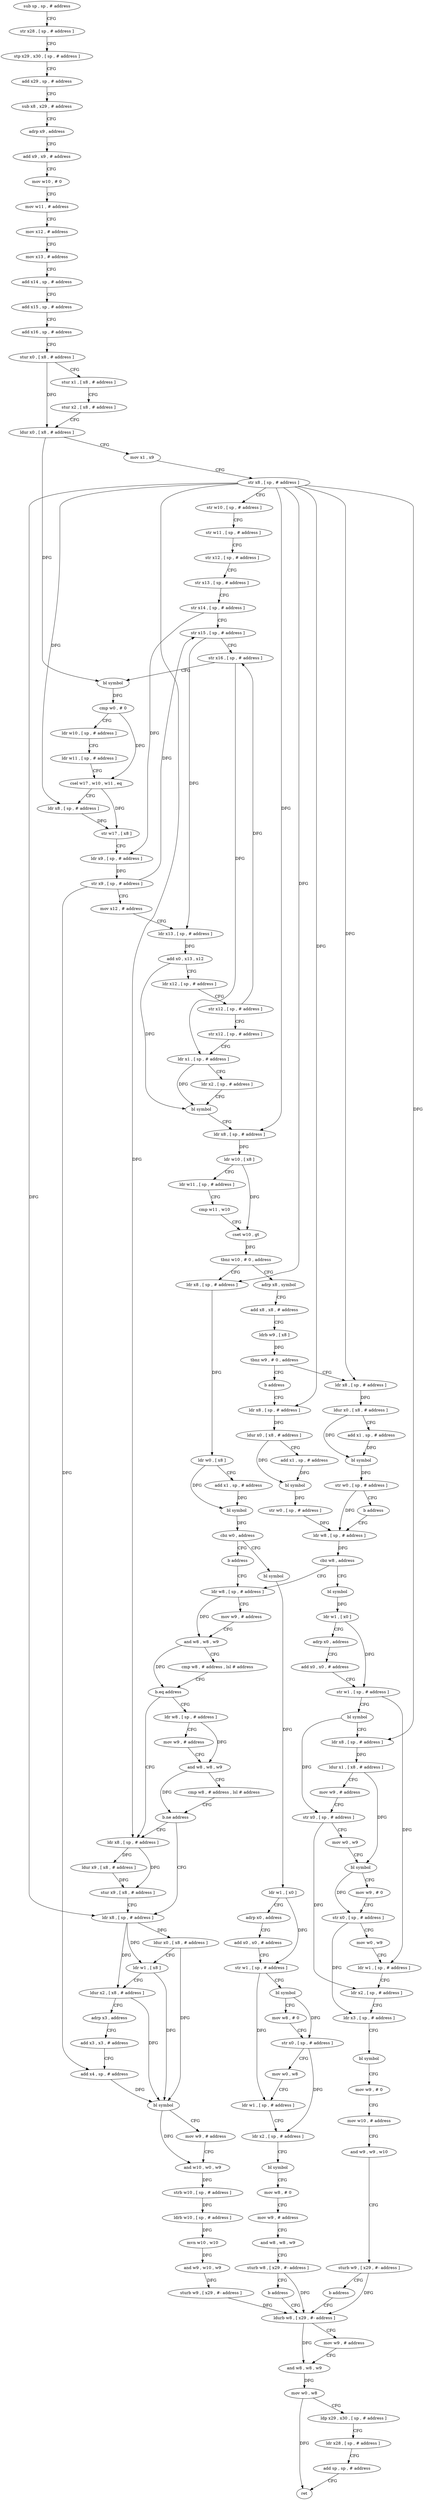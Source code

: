 digraph "func" {
"4206548" [label = "sub sp , sp , # address" ]
"4206552" [label = "str x28 , [ sp , # address ]" ]
"4206556" [label = "stp x29 , x30 , [ sp , # address ]" ]
"4206560" [label = "add x29 , sp , # address" ]
"4206564" [label = "sub x8 , x29 , # address" ]
"4206568" [label = "adrp x9 , address" ]
"4206572" [label = "add x9 , x9 , # address" ]
"4206576" [label = "mov w10 , # 0" ]
"4206580" [label = "mov w11 , # address" ]
"4206584" [label = "mov x12 , # address" ]
"4206588" [label = "mov x13 , # address" ]
"4206592" [label = "add x14 , sp , # address" ]
"4206596" [label = "add x15 , sp , # address" ]
"4206600" [label = "add x16 , sp , # address" ]
"4206604" [label = "stur x0 , [ x8 , # address ]" ]
"4206608" [label = "stur x1 , [ x8 , # address ]" ]
"4206612" [label = "stur x2 , [ x8 , # address ]" ]
"4206616" [label = "ldur x0 , [ x8 , # address ]" ]
"4206620" [label = "mov x1 , x9" ]
"4206624" [label = "str x8 , [ sp , # address ]" ]
"4206628" [label = "str w10 , [ sp , # address ]" ]
"4206632" [label = "str w11 , [ sp , # address ]" ]
"4206636" [label = "str x12 , [ sp , # address ]" ]
"4206640" [label = "str x13 , [ sp , # address ]" ]
"4206644" [label = "str x14 , [ sp , # address ]" ]
"4206648" [label = "str x15 , [ sp , # address ]" ]
"4206652" [label = "str x16 , [ sp , # address ]" ]
"4206656" [label = "bl symbol" ]
"4206660" [label = "cmp w0 , # 0" ]
"4206664" [label = "ldr w10 , [ sp , # address ]" ]
"4206668" [label = "ldr w11 , [ sp , # address ]" ]
"4206672" [label = "csel w17 , w10 , w11 , eq" ]
"4206676" [label = "ldr x8 , [ sp , # address ]" ]
"4206680" [label = "str w17 , [ x8 ]" ]
"4206684" [label = "ldr x9 , [ sp , # address ]" ]
"4206688" [label = "str x9 , [ sp , # address ]" ]
"4206692" [label = "mov x12 , # address" ]
"4206696" [label = "ldr x13 , [ sp , # address ]" ]
"4206700" [label = "add x0 , x13 , x12" ]
"4206704" [label = "ldr x12 , [ sp , # address ]" ]
"4206708" [label = "str x12 , [ sp , # address ]" ]
"4206712" [label = "str x12 , [ sp , # address ]" ]
"4206716" [label = "ldr x1 , [ sp , # address ]" ]
"4206720" [label = "ldr x2 , [ sp , # address ]" ]
"4206724" [label = "bl symbol" ]
"4206728" [label = "ldr x8 , [ sp , # address ]" ]
"4206732" [label = "ldr w10 , [ x8 ]" ]
"4206736" [label = "ldr w11 , [ sp , # address ]" ]
"4206740" [label = "cmp w11 , w10" ]
"4206744" [label = "cset w10 , gt" ]
"4206748" [label = "tbnz w10 , # 0 , address" ]
"4206844" [label = "adrp x8 , symbol" ]
"4206752" [label = "ldr x8 , [ sp , # address ]" ]
"4206848" [label = "add x8 , x8 , # address" ]
"4206852" [label = "ldrb w9 , [ x8 ]" ]
"4206856" [label = "tbnz w9 , # 0 , address" ]
"4206864" [label = "ldr x8 , [ sp , # address ]" ]
"4206860" [label = "b address" ]
"4206756" [label = "ldr w0 , [ x8 ]" ]
"4206760" [label = "add x1 , sp , # address" ]
"4206764" [label = "bl symbol" ]
"4206768" [label = "cbz w0 , address" ]
"4206840" [label = "b address" ]
"4206772" [label = "bl symbol" ]
"4206868" [label = "ldur x0 , [ x8 , # address ]" ]
"4206872" [label = "add x1 , sp , # address" ]
"4206876" [label = "bl symbol" ]
"4206880" [label = "str w0 , [ sp , # address ]" ]
"4206884" [label = "b address" ]
"4206908" [label = "ldr w8 , [ sp , # address ]" ]
"4206888" [label = "ldr x8 , [ sp , # address ]" ]
"4207012" [label = "ldr w8 , [ sp , # address ]" ]
"4206776" [label = "ldr w1 , [ x0 ]" ]
"4206780" [label = "adrp x0 , address" ]
"4206784" [label = "add x0 , x0 , # address" ]
"4206788" [label = "str w1 , [ sp , # address ]" ]
"4206792" [label = "bl symbol" ]
"4206796" [label = "mov w8 , # 0" ]
"4206800" [label = "str x0 , [ sp , # address ]" ]
"4206804" [label = "mov w0 , w8" ]
"4206808" [label = "ldr w1 , [ sp , # address ]" ]
"4206812" [label = "ldr x2 , [ sp , # address ]" ]
"4206816" [label = "bl symbol" ]
"4206820" [label = "mov w8 , # 0" ]
"4206824" [label = "mov w9 , # address" ]
"4206828" [label = "and w8 , w8 , w9" ]
"4206832" [label = "sturb w8 , [ x29 , #- address ]" ]
"4206836" [label = "b address" ]
"4207124" [label = "ldurb w8 , [ x29 , #- address ]" ]
"4206912" [label = "cbz w8 , address" ]
"4206916" [label = "bl symbol" ]
"4206892" [label = "ldur x0 , [ x8 , # address ]" ]
"4206896" [label = "add x1 , sp , # address" ]
"4206900" [label = "bl symbol" ]
"4206904" [label = "str w0 , [ sp , # address ]" ]
"4207016" [label = "mov w9 , # address" ]
"4207020" [label = "and w8 , w8 , w9" ]
"4207024" [label = "cmp w8 , # address , lsl # address" ]
"4207028" [label = "b.eq address" ]
"4207052" [label = "ldr x8 , [ sp , # address ]" ]
"4207032" [label = "ldr w8 , [ sp , # address ]" ]
"4207128" [label = "mov w9 , # address" ]
"4207132" [label = "and w8 , w8 , w9" ]
"4207136" [label = "mov w0 , w8" ]
"4207140" [label = "ldp x29 , x30 , [ sp , # address ]" ]
"4207144" [label = "ldr x28 , [ sp , # address ]" ]
"4207148" [label = "add sp , sp , # address" ]
"4207152" [label = "ret" ]
"4206920" [label = "ldr w1 , [ x0 ]" ]
"4206924" [label = "adrp x0 , address" ]
"4206928" [label = "add x0 , x0 , # address" ]
"4206932" [label = "str w1 , [ sp , # address ]" ]
"4206936" [label = "bl symbol" ]
"4206940" [label = "ldr x8 , [ sp , # address ]" ]
"4206944" [label = "ldur x1 , [ x8 , # address ]" ]
"4206948" [label = "mov w9 , # address" ]
"4206952" [label = "str x0 , [ sp , # address ]" ]
"4206956" [label = "mov w0 , w9" ]
"4206960" [label = "bl symbol" ]
"4206964" [label = "mov w9 , # 0" ]
"4206968" [label = "str x0 , [ sp , # address ]" ]
"4206972" [label = "mov w0 , w9" ]
"4206976" [label = "ldr w1 , [ sp , # address ]" ]
"4206980" [label = "ldr x2 , [ sp , # address ]" ]
"4206984" [label = "ldr x3 , [ sp , # address ]" ]
"4206988" [label = "bl symbol" ]
"4206992" [label = "mov w9 , # 0" ]
"4206996" [label = "mov w10 , # address" ]
"4207000" [label = "and w9 , w9 , w10" ]
"4207004" [label = "sturb w9 , [ x29 , #- address ]" ]
"4207008" [label = "b address" ]
"4207056" [label = "ldur x9 , [ x8 , # address ]" ]
"4207060" [label = "stur x9 , [ x8 , # address ]" ]
"4207064" [label = "ldr x8 , [ sp , # address ]" ]
"4207036" [label = "mov w9 , # address" ]
"4207040" [label = "and w8 , w8 , w9" ]
"4207044" [label = "cmp w8 , # address , lsl # address" ]
"4207048" [label = "b.ne address" ]
"4207068" [label = "ldur x0 , [ x8 , # address ]" ]
"4207072" [label = "ldr w1 , [ x8 ]" ]
"4207076" [label = "ldur x2 , [ x8 , # address ]" ]
"4207080" [label = "adrp x3 , address" ]
"4207084" [label = "add x3 , x3 , # address" ]
"4207088" [label = "add x4 , sp , # address" ]
"4207092" [label = "bl symbol" ]
"4207096" [label = "mov w9 , # address" ]
"4207100" [label = "and w10 , w0 , w9" ]
"4207104" [label = "strb w10 , [ sp , # address ]" ]
"4207108" [label = "ldrb w10 , [ sp , # address ]" ]
"4207112" [label = "mvn w10 , w10" ]
"4207116" [label = "and w9 , w10 , w9" ]
"4207120" [label = "sturb w9 , [ x29 , #- address ]" ]
"4206548" -> "4206552" [ label = "CFG" ]
"4206552" -> "4206556" [ label = "CFG" ]
"4206556" -> "4206560" [ label = "CFG" ]
"4206560" -> "4206564" [ label = "CFG" ]
"4206564" -> "4206568" [ label = "CFG" ]
"4206568" -> "4206572" [ label = "CFG" ]
"4206572" -> "4206576" [ label = "CFG" ]
"4206576" -> "4206580" [ label = "CFG" ]
"4206580" -> "4206584" [ label = "CFG" ]
"4206584" -> "4206588" [ label = "CFG" ]
"4206588" -> "4206592" [ label = "CFG" ]
"4206592" -> "4206596" [ label = "CFG" ]
"4206596" -> "4206600" [ label = "CFG" ]
"4206600" -> "4206604" [ label = "CFG" ]
"4206604" -> "4206608" [ label = "CFG" ]
"4206604" -> "4206616" [ label = "DFG" ]
"4206608" -> "4206612" [ label = "CFG" ]
"4206612" -> "4206616" [ label = "CFG" ]
"4206616" -> "4206620" [ label = "CFG" ]
"4206616" -> "4206656" [ label = "DFG" ]
"4206620" -> "4206624" [ label = "CFG" ]
"4206624" -> "4206628" [ label = "CFG" ]
"4206624" -> "4206676" [ label = "DFG" ]
"4206624" -> "4206728" [ label = "DFG" ]
"4206624" -> "4206752" [ label = "DFG" ]
"4206624" -> "4206864" [ label = "DFG" ]
"4206624" -> "4206888" [ label = "DFG" ]
"4206624" -> "4206940" [ label = "DFG" ]
"4206624" -> "4207052" [ label = "DFG" ]
"4206624" -> "4207064" [ label = "DFG" ]
"4206628" -> "4206632" [ label = "CFG" ]
"4206632" -> "4206636" [ label = "CFG" ]
"4206636" -> "4206640" [ label = "CFG" ]
"4206640" -> "4206644" [ label = "CFG" ]
"4206644" -> "4206648" [ label = "CFG" ]
"4206644" -> "4206684" [ label = "DFG" ]
"4206648" -> "4206652" [ label = "CFG" ]
"4206648" -> "4206696" [ label = "DFG" ]
"4206652" -> "4206656" [ label = "CFG" ]
"4206652" -> "4206716" [ label = "DFG" ]
"4206656" -> "4206660" [ label = "DFG" ]
"4206660" -> "4206664" [ label = "CFG" ]
"4206660" -> "4206672" [ label = "DFG" ]
"4206664" -> "4206668" [ label = "CFG" ]
"4206668" -> "4206672" [ label = "CFG" ]
"4206672" -> "4206676" [ label = "CFG" ]
"4206672" -> "4206680" [ label = "DFG" ]
"4206676" -> "4206680" [ label = "DFG" ]
"4206680" -> "4206684" [ label = "CFG" ]
"4206684" -> "4206688" [ label = "DFG" ]
"4206688" -> "4206692" [ label = "CFG" ]
"4206688" -> "4206648" [ label = "DFG" ]
"4206688" -> "4207088" [ label = "DFG" ]
"4206692" -> "4206696" [ label = "CFG" ]
"4206696" -> "4206700" [ label = "DFG" ]
"4206700" -> "4206704" [ label = "CFG" ]
"4206700" -> "4206724" [ label = "DFG" ]
"4206704" -> "4206708" [ label = "CFG" ]
"4206708" -> "4206712" [ label = "CFG" ]
"4206708" -> "4206652" [ label = "DFG" ]
"4206712" -> "4206716" [ label = "CFG" ]
"4206716" -> "4206720" [ label = "CFG" ]
"4206716" -> "4206724" [ label = "DFG" ]
"4206720" -> "4206724" [ label = "CFG" ]
"4206724" -> "4206728" [ label = "CFG" ]
"4206728" -> "4206732" [ label = "DFG" ]
"4206732" -> "4206736" [ label = "CFG" ]
"4206732" -> "4206744" [ label = "DFG" ]
"4206736" -> "4206740" [ label = "CFG" ]
"4206740" -> "4206744" [ label = "CFG" ]
"4206744" -> "4206748" [ label = "DFG" ]
"4206748" -> "4206844" [ label = "CFG" ]
"4206748" -> "4206752" [ label = "CFG" ]
"4206844" -> "4206848" [ label = "CFG" ]
"4206752" -> "4206756" [ label = "DFG" ]
"4206848" -> "4206852" [ label = "CFG" ]
"4206852" -> "4206856" [ label = "DFG" ]
"4206856" -> "4206864" [ label = "CFG" ]
"4206856" -> "4206860" [ label = "CFG" ]
"4206864" -> "4206868" [ label = "DFG" ]
"4206860" -> "4206888" [ label = "CFG" ]
"4206756" -> "4206760" [ label = "CFG" ]
"4206756" -> "4206764" [ label = "DFG" ]
"4206760" -> "4206764" [ label = "DFG" ]
"4206764" -> "4206768" [ label = "DFG" ]
"4206768" -> "4206840" [ label = "CFG" ]
"4206768" -> "4206772" [ label = "CFG" ]
"4206840" -> "4207012" [ label = "CFG" ]
"4206772" -> "4206776" [ label = "DFG" ]
"4206868" -> "4206872" [ label = "CFG" ]
"4206868" -> "4206876" [ label = "DFG" ]
"4206872" -> "4206876" [ label = "DFG" ]
"4206876" -> "4206880" [ label = "DFG" ]
"4206880" -> "4206884" [ label = "CFG" ]
"4206880" -> "4206908" [ label = "DFG" ]
"4206884" -> "4206908" [ label = "CFG" ]
"4206908" -> "4206912" [ label = "DFG" ]
"4206888" -> "4206892" [ label = "DFG" ]
"4207012" -> "4207016" [ label = "CFG" ]
"4207012" -> "4207020" [ label = "DFG" ]
"4206776" -> "4206780" [ label = "CFG" ]
"4206776" -> "4206788" [ label = "DFG" ]
"4206780" -> "4206784" [ label = "CFG" ]
"4206784" -> "4206788" [ label = "CFG" ]
"4206788" -> "4206792" [ label = "CFG" ]
"4206788" -> "4206808" [ label = "DFG" ]
"4206792" -> "4206796" [ label = "CFG" ]
"4206792" -> "4206800" [ label = "DFG" ]
"4206796" -> "4206800" [ label = "CFG" ]
"4206800" -> "4206804" [ label = "CFG" ]
"4206800" -> "4206812" [ label = "DFG" ]
"4206804" -> "4206808" [ label = "CFG" ]
"4206808" -> "4206812" [ label = "CFG" ]
"4206812" -> "4206816" [ label = "CFG" ]
"4206816" -> "4206820" [ label = "CFG" ]
"4206820" -> "4206824" [ label = "CFG" ]
"4206824" -> "4206828" [ label = "CFG" ]
"4206828" -> "4206832" [ label = "CFG" ]
"4206832" -> "4206836" [ label = "CFG" ]
"4206832" -> "4207124" [ label = "DFG" ]
"4206836" -> "4207124" [ label = "CFG" ]
"4207124" -> "4207128" [ label = "CFG" ]
"4207124" -> "4207132" [ label = "DFG" ]
"4206912" -> "4207012" [ label = "CFG" ]
"4206912" -> "4206916" [ label = "CFG" ]
"4206916" -> "4206920" [ label = "DFG" ]
"4206892" -> "4206896" [ label = "CFG" ]
"4206892" -> "4206900" [ label = "DFG" ]
"4206896" -> "4206900" [ label = "DFG" ]
"4206900" -> "4206904" [ label = "DFG" ]
"4206904" -> "4206908" [ label = "DFG" ]
"4207016" -> "4207020" [ label = "CFG" ]
"4207020" -> "4207024" [ label = "CFG" ]
"4207020" -> "4207028" [ label = "DFG" ]
"4207024" -> "4207028" [ label = "CFG" ]
"4207028" -> "4207052" [ label = "CFG" ]
"4207028" -> "4207032" [ label = "CFG" ]
"4207052" -> "4207056" [ label = "DFG" ]
"4207052" -> "4207060" [ label = "DFG" ]
"4207032" -> "4207036" [ label = "CFG" ]
"4207032" -> "4207040" [ label = "DFG" ]
"4207128" -> "4207132" [ label = "CFG" ]
"4207132" -> "4207136" [ label = "DFG" ]
"4207136" -> "4207140" [ label = "CFG" ]
"4207136" -> "4207152" [ label = "DFG" ]
"4207140" -> "4207144" [ label = "CFG" ]
"4207144" -> "4207148" [ label = "CFG" ]
"4207148" -> "4207152" [ label = "CFG" ]
"4206920" -> "4206924" [ label = "CFG" ]
"4206920" -> "4206932" [ label = "DFG" ]
"4206924" -> "4206928" [ label = "CFG" ]
"4206928" -> "4206932" [ label = "CFG" ]
"4206932" -> "4206936" [ label = "CFG" ]
"4206932" -> "4206976" [ label = "DFG" ]
"4206936" -> "4206940" [ label = "CFG" ]
"4206936" -> "4206952" [ label = "DFG" ]
"4206940" -> "4206944" [ label = "DFG" ]
"4206944" -> "4206948" [ label = "CFG" ]
"4206944" -> "4206960" [ label = "DFG" ]
"4206948" -> "4206952" [ label = "CFG" ]
"4206952" -> "4206956" [ label = "CFG" ]
"4206952" -> "4206980" [ label = "DFG" ]
"4206956" -> "4206960" [ label = "CFG" ]
"4206960" -> "4206964" [ label = "CFG" ]
"4206960" -> "4206968" [ label = "DFG" ]
"4206964" -> "4206968" [ label = "CFG" ]
"4206968" -> "4206972" [ label = "CFG" ]
"4206968" -> "4206984" [ label = "DFG" ]
"4206972" -> "4206976" [ label = "CFG" ]
"4206976" -> "4206980" [ label = "CFG" ]
"4206980" -> "4206984" [ label = "CFG" ]
"4206984" -> "4206988" [ label = "CFG" ]
"4206988" -> "4206992" [ label = "CFG" ]
"4206992" -> "4206996" [ label = "CFG" ]
"4206996" -> "4207000" [ label = "CFG" ]
"4207000" -> "4207004" [ label = "CFG" ]
"4207004" -> "4207008" [ label = "CFG" ]
"4207004" -> "4207124" [ label = "DFG" ]
"4207008" -> "4207124" [ label = "CFG" ]
"4207056" -> "4207060" [ label = "DFG" ]
"4207060" -> "4207064" [ label = "CFG" ]
"4207064" -> "4207068" [ label = "DFG" ]
"4207064" -> "4207072" [ label = "DFG" ]
"4207064" -> "4207076" [ label = "DFG" ]
"4207036" -> "4207040" [ label = "CFG" ]
"4207040" -> "4207044" [ label = "CFG" ]
"4207040" -> "4207048" [ label = "DFG" ]
"4207044" -> "4207048" [ label = "CFG" ]
"4207048" -> "4207064" [ label = "CFG" ]
"4207048" -> "4207052" [ label = "CFG" ]
"4207068" -> "4207072" [ label = "CFG" ]
"4207068" -> "4207092" [ label = "DFG" ]
"4207072" -> "4207076" [ label = "CFG" ]
"4207072" -> "4207092" [ label = "DFG" ]
"4207076" -> "4207080" [ label = "CFG" ]
"4207076" -> "4207092" [ label = "DFG" ]
"4207080" -> "4207084" [ label = "CFG" ]
"4207084" -> "4207088" [ label = "CFG" ]
"4207088" -> "4207092" [ label = "DFG" ]
"4207092" -> "4207096" [ label = "CFG" ]
"4207092" -> "4207100" [ label = "DFG" ]
"4207096" -> "4207100" [ label = "CFG" ]
"4207100" -> "4207104" [ label = "DFG" ]
"4207104" -> "4207108" [ label = "DFG" ]
"4207108" -> "4207112" [ label = "DFG" ]
"4207112" -> "4207116" [ label = "DFG" ]
"4207116" -> "4207120" [ label = "DFG" ]
"4207120" -> "4207124" [ label = "DFG" ]
}
